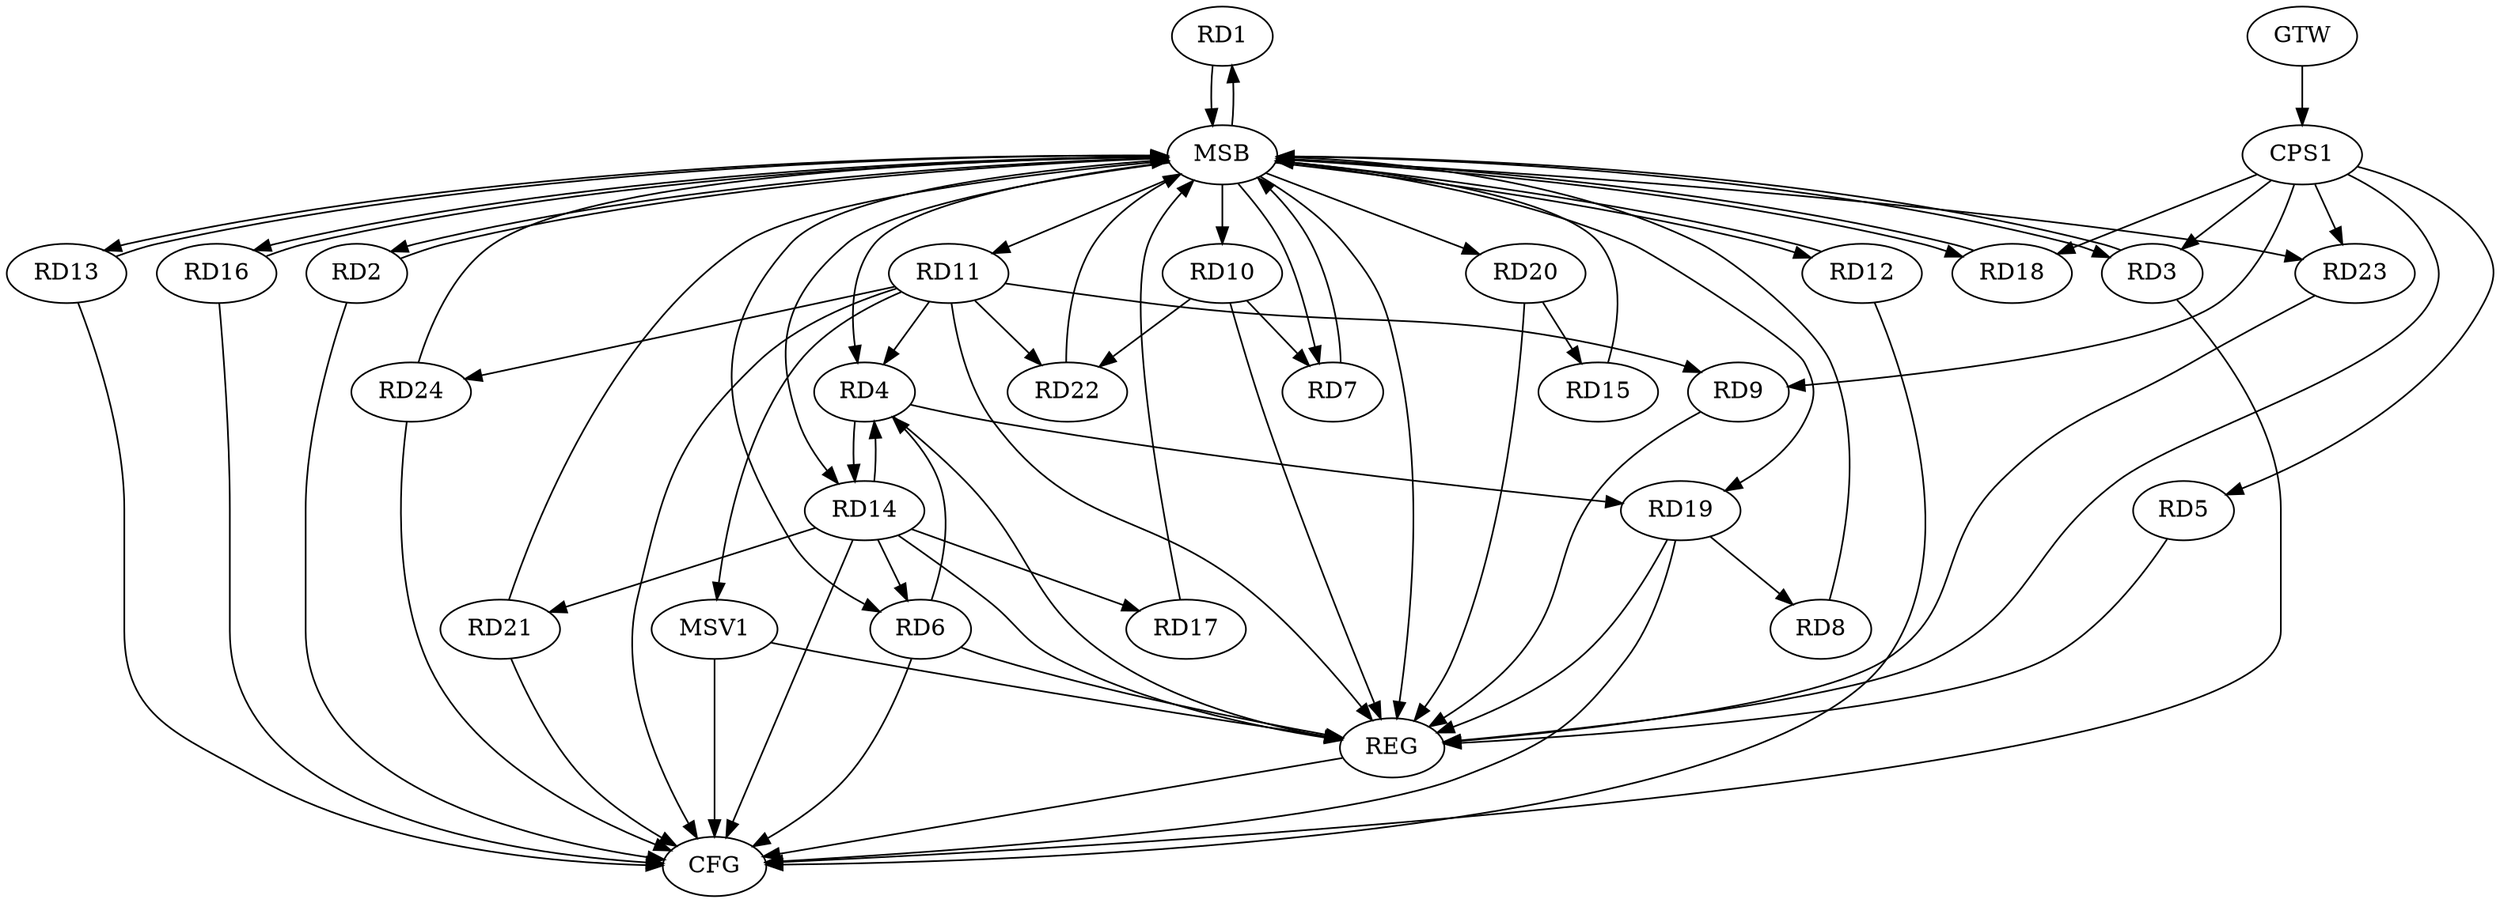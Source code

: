 strict digraph G {
  RD1 [ label="RD1" ];
  RD2 [ label="RD2" ];
  RD3 [ label="RD3" ];
  RD4 [ label="RD4" ];
  RD5 [ label="RD5" ];
  RD6 [ label="RD6" ];
  RD7 [ label="RD7" ];
  RD8 [ label="RD8" ];
  RD9 [ label="RD9" ];
  RD10 [ label="RD10" ];
  RD11 [ label="RD11" ];
  RD12 [ label="RD12" ];
  RD13 [ label="RD13" ];
  RD14 [ label="RD14" ];
  RD15 [ label="RD15" ];
  RD16 [ label="RD16" ];
  RD17 [ label="RD17" ];
  RD18 [ label="RD18" ];
  RD19 [ label="RD19" ];
  RD20 [ label="RD20" ];
  RD21 [ label="RD21" ];
  RD22 [ label="RD22" ];
  RD23 [ label="RD23" ];
  RD24 [ label="RD24" ];
  CPS1 [ label="CPS1" ];
  GTW [ label="GTW" ];
  REG [ label="REG" ];
  MSB [ label="MSB" ];
  CFG [ label="CFG" ];
  MSV1 [ label="MSV1" ];
  RD6 -> RD4;
  RD11 -> RD4;
  RD4 -> RD14;
  RD14 -> RD4;
  RD4 -> RD19;
  RD14 -> RD6;
  RD10 -> RD7;
  RD19 -> RD8;
  RD11 -> RD9;
  RD10 -> RD22;
  RD11 -> RD22;
  RD11 -> RD24;
  RD14 -> RD17;
  RD14 -> RD21;
  RD20 -> RD15;
  CPS1 -> RD3;
  CPS1 -> RD5;
  CPS1 -> RD9;
  CPS1 -> RD18;
  CPS1 -> RD23;
  GTW -> CPS1;
  RD4 -> REG;
  RD5 -> REG;
  RD6 -> REG;
  RD9 -> REG;
  RD10 -> REG;
  RD11 -> REG;
  RD14 -> REG;
  RD19 -> REG;
  RD20 -> REG;
  RD23 -> REG;
  CPS1 -> REG;
  RD1 -> MSB;
  MSB -> RD13;
  MSB -> REG;
  RD2 -> MSB;
  MSB -> RD4;
  MSB -> RD7;
  RD3 -> MSB;
  RD7 -> MSB;
  MSB -> RD1;
  MSB -> RD10;
  MSB -> RD12;
  MSB -> RD18;
  RD8 -> MSB;
  MSB -> RD6;
  MSB -> RD14;
  MSB -> RD16;
  RD12 -> MSB;
  RD13 -> MSB;
  MSB -> RD2;
  MSB -> RD3;
  RD15 -> MSB;
  RD16 -> MSB;
  MSB -> RD11;
  RD17 -> MSB;
  MSB -> RD19;
  MSB -> RD20;
  MSB -> RD23;
  RD18 -> MSB;
  RD21 -> MSB;
  RD22 -> MSB;
  RD24 -> MSB;
  RD16 -> CFG;
  RD13 -> CFG;
  RD6 -> CFG;
  RD12 -> CFG;
  RD24 -> CFG;
  RD14 -> CFG;
  RD2 -> CFG;
  RD11 -> CFG;
  RD19 -> CFG;
  RD21 -> CFG;
  RD3 -> CFG;
  REG -> CFG;
  RD11 -> MSV1;
  MSV1 -> REG;
  MSV1 -> CFG;
}
